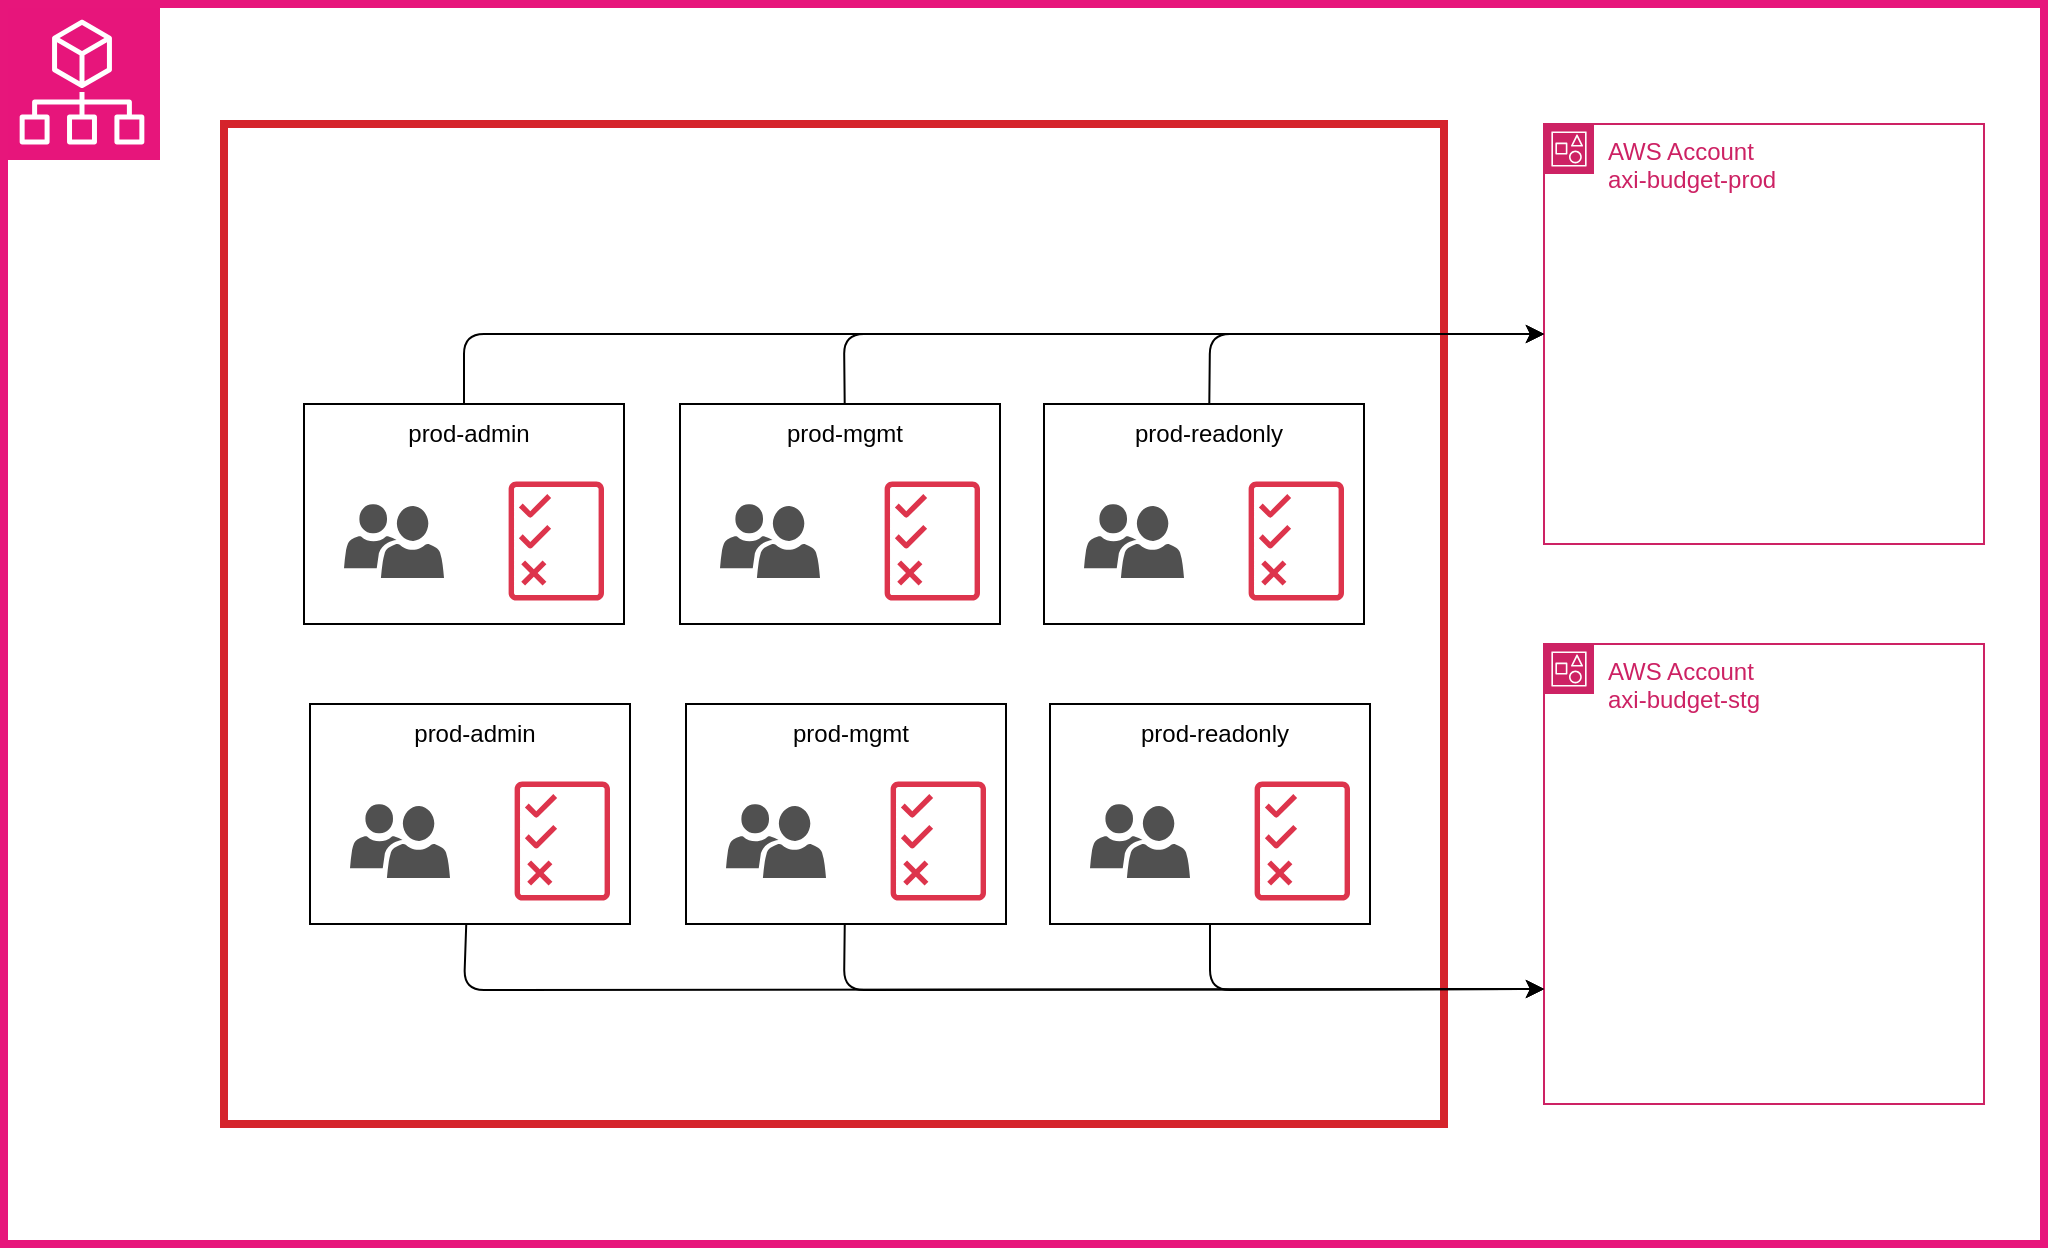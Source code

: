 <mxfile>
    <diagram id="E52CdGAwnchbUcqzu1KV" name="ページ1">
        <mxGraphModel dx="1173" dy="640" grid="1" gridSize="10" guides="1" tooltips="1" connect="1" arrows="1" fold="1" page="1" pageScale="1" pageWidth="1169" pageHeight="827" math="0" shadow="0">
            <root>
                <mxCell id="0"/>
                <mxCell id="1" parent="0"/>
                <mxCell id="2" value="" style="sketch=0;points=[[0,0,0],[0.25,0,0],[0.5,0,0],[0.75,0,0],[1,0,0],[0,1,0],[0.25,1,0],[0.5,1,0],[0.75,1,0],[1,1,0],[0,0.25,0],[0,0.5,0],[0,0.75,0],[1,0.25,0],[1,0.5,0],[1,0.75,0]];points=[[0,0,0],[0.25,0,0],[0.5,0,0],[0.75,0,0],[1,0,0],[0,1,0],[0.25,1,0],[0.5,1,0],[0.75,1,0],[1,1,0],[0,0.25,0],[0,0.5,0],[0,0.75,0],[1,0.25,0],[1,0.5,0],[1,0.75,0]];outlineConnect=0;fontColor=#232F3E;fillColor=#E7157B;strokeColor=#ffffff;dashed=0;verticalLabelPosition=bottom;verticalAlign=top;align=center;html=1;fontSize=12;fontStyle=0;aspect=fixed;shape=mxgraph.aws4.resourceIcon;resIcon=mxgraph.aws4.organizations;" vertex="1" parent="1">
                    <mxGeometry x="60" y="130" width="78" height="78" as="geometry"/>
                </mxCell>
                <mxCell id="4" value="" style="rounded=0;whiteSpace=wrap;html=1;fillColor=none;strokeColor=light-dark(#e7167b, #9d4545);strokeWidth=4;movable=0;resizable=0;rotatable=0;deletable=0;editable=0;locked=1;connectable=0;" vertex="1" parent="1">
                    <mxGeometry x="60" y="130" width="1020" height="620" as="geometry"/>
                </mxCell>
                <mxCell id="5" value="" style="shape=image;verticalLabelPosition=bottom;labelBackgroundColor=default;verticalAlign=top;aspect=fixed;imageAspect=0;image=https://d2908q01vomqb2.cloudfront.net/b3f0c7f6bb763af1be91d9e74eabfeb199dc1f1f/2023/12/28/IAM-IC-ForSocial.jpeg;clipPath=inset(16.67% 33.33% 16.67% 33.33%);" vertex="1" parent="1">
                    <mxGeometry x="170" y="190" width="70" height="70" as="geometry"/>
                </mxCell>
                <mxCell id="6" value="AWS Account&lt;div&gt;axi-budget-prod&lt;/div&gt;" style="points=[[0,0],[0.25,0],[0.5,0],[0.75,0],[1,0],[1,0.25],[1,0.5],[1,0.75],[1,1],[0.75,1],[0.5,1],[0.25,1],[0,1],[0,0.75],[0,0.5],[0,0.25]];outlineConnect=0;gradientColor=none;html=1;whiteSpace=wrap;fontSize=12;fontStyle=0;container=1;pointerEvents=0;collapsible=0;recursiveResize=0;shape=mxgraph.aws4.group;grIcon=mxgraph.aws4.group_account;strokeColor=#CD2264;fillColor=none;verticalAlign=top;align=left;spacingLeft=30;fontColor=#CD2264;dashed=0;" vertex="1" parent="1">
                    <mxGeometry x="830" y="190" width="220" height="210" as="geometry"/>
                </mxCell>
                <mxCell id="7" value="AWS Account&lt;div&gt;axi-budget-stg&lt;/div&gt;" style="points=[[0,0],[0.25,0],[0.5,0],[0.75,0],[1,0],[1,0.25],[1,0.5],[1,0.75],[1,1],[0.75,1],[0.5,1],[0.25,1],[0,1],[0,0.75],[0,0.5],[0,0.25]];outlineConnect=0;gradientColor=none;html=1;whiteSpace=wrap;fontSize=12;fontStyle=0;container=1;pointerEvents=0;collapsible=0;recursiveResize=0;shape=mxgraph.aws4.group;grIcon=mxgraph.aws4.group_account;strokeColor=#CD2264;fillColor=none;verticalAlign=top;align=left;spacingLeft=30;fontColor=#CD2264;dashed=0;" vertex="1" parent="1">
                    <mxGeometry x="830" y="450" width="220" height="230" as="geometry"/>
                </mxCell>
                <mxCell id="8" value="" style="rounded=0;whiteSpace=wrap;html=1;fillColor=none;strokeColor=light-dark(#d5242c, #ededed);strokeWidth=4;movable=0;resizable=0;rotatable=0;deletable=0;editable=0;locked=1;connectable=0;" vertex="1" parent="1">
                    <mxGeometry x="170" y="190" width="610" height="500" as="geometry"/>
                </mxCell>
                <mxCell id="43" style="edgeStyle=none;html=1;entryX=0;entryY=0.5;entryDx=0;entryDy=0;" edge="1" parent="1" source="9" target="6">
                    <mxGeometry relative="1" as="geometry">
                        <Array as="points">
                            <mxPoint x="290" y="295"/>
                        </Array>
                    </mxGeometry>
                </mxCell>
                <mxCell id="9" value="" style="rounded=0;whiteSpace=wrap;html=1;fillColor=none;" vertex="1" parent="1">
                    <mxGeometry x="210" y="330" width="160" height="110" as="geometry"/>
                </mxCell>
                <mxCell id="10" value="" style="sketch=0;outlineConnect=0;fontColor=#232F3E;gradientColor=none;fillColor=#DD344C;strokeColor=none;dashed=0;verticalLabelPosition=bottom;verticalAlign=top;align=center;html=1;fontSize=12;fontStyle=0;aspect=fixed;pointerEvents=1;shape=mxgraph.aws4.permissions;" vertex="1" parent="1">
                    <mxGeometry x="312.31" y="368.5" width="47.69" height="60" as="geometry"/>
                </mxCell>
                <mxCell id="11" value="" style="sketch=0;pointerEvents=1;shadow=0;dashed=0;html=1;strokeColor=none;labelPosition=center;verticalLabelPosition=bottom;verticalAlign=top;align=center;fillColor=#505050;shape=mxgraph.mscae.intune.user_group" vertex="1" parent="1">
                    <mxGeometry x="230" y="380" width="50" height="37" as="geometry"/>
                </mxCell>
                <mxCell id="12" value="prod-admin" style="text;html=1;align=center;verticalAlign=middle;whiteSpace=wrap;rounded=0;" vertex="1" parent="1">
                    <mxGeometry x="250" y="330" width="85" height="30" as="geometry"/>
                </mxCell>
                <mxCell id="23" value="" style="rounded=0;whiteSpace=wrap;html=1;fillColor=none;" vertex="1" parent="1">
                    <mxGeometry x="398" y="330" width="160" height="110" as="geometry"/>
                </mxCell>
                <mxCell id="24" value="" style="sketch=0;outlineConnect=0;fontColor=#232F3E;gradientColor=none;fillColor=#DD344C;strokeColor=none;dashed=0;verticalLabelPosition=bottom;verticalAlign=top;align=center;html=1;fontSize=12;fontStyle=0;aspect=fixed;pointerEvents=1;shape=mxgraph.aws4.permissions;" vertex="1" parent="1">
                    <mxGeometry x="500.31" y="368.5" width="47.69" height="60" as="geometry"/>
                </mxCell>
                <mxCell id="25" value="" style="sketch=0;pointerEvents=1;shadow=0;dashed=0;html=1;strokeColor=none;labelPosition=center;verticalLabelPosition=bottom;verticalAlign=top;align=center;fillColor=#505050;shape=mxgraph.mscae.intune.user_group" vertex="1" parent="1">
                    <mxGeometry x="418" y="380" width="50" height="37" as="geometry"/>
                </mxCell>
                <mxCell id="44" style="edgeStyle=none;html=1;entryX=0;entryY=0.5;entryDx=0;entryDy=0;" edge="1" parent="1" source="26" target="6">
                    <mxGeometry relative="1" as="geometry">
                        <Array as="points">
                            <mxPoint x="480" y="295"/>
                        </Array>
                    </mxGeometry>
                </mxCell>
                <mxCell id="26" value="prod-mgmt" style="text;html=1;align=center;verticalAlign=middle;whiteSpace=wrap;rounded=0;" vertex="1" parent="1">
                    <mxGeometry x="438" y="330" width="85" height="30" as="geometry"/>
                </mxCell>
                <mxCell id="27" value="" style="rounded=0;whiteSpace=wrap;html=1;fillColor=none;" vertex="1" parent="1">
                    <mxGeometry x="580" y="330" width="160" height="110" as="geometry"/>
                </mxCell>
                <mxCell id="28" value="" style="sketch=0;outlineConnect=0;fontColor=#232F3E;gradientColor=none;fillColor=#DD344C;strokeColor=none;dashed=0;verticalLabelPosition=bottom;verticalAlign=top;align=center;html=1;fontSize=12;fontStyle=0;aspect=fixed;pointerEvents=1;shape=mxgraph.aws4.permissions;" vertex="1" parent="1">
                    <mxGeometry x="682.31" y="368.5" width="47.69" height="60" as="geometry"/>
                </mxCell>
                <mxCell id="29" value="" style="sketch=0;pointerEvents=1;shadow=0;dashed=0;html=1;strokeColor=none;labelPosition=center;verticalLabelPosition=bottom;verticalAlign=top;align=center;fillColor=#505050;shape=mxgraph.mscae.intune.user_group" vertex="1" parent="1">
                    <mxGeometry x="600" y="380" width="50" height="37" as="geometry"/>
                </mxCell>
                <mxCell id="45" style="edgeStyle=none;html=1;entryX=0;entryY=0.5;entryDx=0;entryDy=0;" edge="1" parent="1" source="30" target="6">
                    <mxGeometry relative="1" as="geometry">
                        <Array as="points">
                            <mxPoint x="663" y="295"/>
                        </Array>
                    </mxGeometry>
                </mxCell>
                <mxCell id="30" value="prod-readonly" style="text;html=1;align=center;verticalAlign=middle;whiteSpace=wrap;rounded=0;" vertex="1" parent="1">
                    <mxGeometry x="620" y="330" width="85" height="30" as="geometry"/>
                </mxCell>
                <mxCell id="46" style="edgeStyle=none;html=1;entryX=0;entryY=0.75;entryDx=0;entryDy=0;" edge="1" parent="1" source="31" target="7">
                    <mxGeometry relative="1" as="geometry">
                        <Array as="points">
                            <mxPoint x="290" y="623"/>
                        </Array>
                    </mxGeometry>
                </mxCell>
                <mxCell id="31" value="" style="rounded=0;whiteSpace=wrap;html=1;fillColor=none;" vertex="1" parent="1">
                    <mxGeometry x="213" y="480" width="160" height="110" as="geometry"/>
                </mxCell>
                <mxCell id="32" value="" style="sketch=0;outlineConnect=0;fontColor=#232F3E;gradientColor=none;fillColor=#DD344C;strokeColor=none;dashed=0;verticalLabelPosition=bottom;verticalAlign=top;align=center;html=1;fontSize=12;fontStyle=0;aspect=fixed;pointerEvents=1;shape=mxgraph.aws4.permissions;" vertex="1" parent="1">
                    <mxGeometry x="315.31" y="518.5" width="47.69" height="60" as="geometry"/>
                </mxCell>
                <mxCell id="33" value="" style="sketch=0;pointerEvents=1;shadow=0;dashed=0;html=1;strokeColor=none;labelPosition=center;verticalLabelPosition=bottom;verticalAlign=top;align=center;fillColor=#505050;shape=mxgraph.mscae.intune.user_group" vertex="1" parent="1">
                    <mxGeometry x="233" y="530" width="50" height="37" as="geometry"/>
                </mxCell>
                <mxCell id="34" value="prod-admin" style="text;html=1;align=center;verticalAlign=middle;whiteSpace=wrap;rounded=0;" vertex="1" parent="1">
                    <mxGeometry x="253" y="480" width="85" height="30" as="geometry"/>
                </mxCell>
                <mxCell id="47" style="edgeStyle=none;html=1;entryX=0;entryY=0.75;entryDx=0;entryDy=0;" edge="1" parent="1" source="35" target="7">
                    <mxGeometry relative="1" as="geometry">
                        <Array as="points">
                            <mxPoint x="480" y="623"/>
                        </Array>
                    </mxGeometry>
                </mxCell>
                <mxCell id="35" value="" style="rounded=0;whiteSpace=wrap;html=1;fillColor=none;" vertex="1" parent="1">
                    <mxGeometry x="401" y="480" width="160" height="110" as="geometry"/>
                </mxCell>
                <mxCell id="36" value="" style="sketch=0;outlineConnect=0;fontColor=#232F3E;gradientColor=none;fillColor=#DD344C;strokeColor=none;dashed=0;verticalLabelPosition=bottom;verticalAlign=top;align=center;html=1;fontSize=12;fontStyle=0;aspect=fixed;pointerEvents=1;shape=mxgraph.aws4.permissions;" vertex="1" parent="1">
                    <mxGeometry x="503.31" y="518.5" width="47.69" height="60" as="geometry"/>
                </mxCell>
                <mxCell id="37" value="" style="sketch=0;pointerEvents=1;shadow=0;dashed=0;html=1;strokeColor=none;labelPosition=center;verticalLabelPosition=bottom;verticalAlign=top;align=center;fillColor=#505050;shape=mxgraph.mscae.intune.user_group" vertex="1" parent="1">
                    <mxGeometry x="421" y="530" width="50" height="37" as="geometry"/>
                </mxCell>
                <mxCell id="38" value="prod-mgmt" style="text;html=1;align=center;verticalAlign=middle;whiteSpace=wrap;rounded=0;" vertex="1" parent="1">
                    <mxGeometry x="441" y="480" width="85" height="30" as="geometry"/>
                </mxCell>
                <mxCell id="48" style="edgeStyle=none;html=1;entryX=0;entryY=0.75;entryDx=0;entryDy=0;" edge="1" parent="1" source="39" target="7">
                    <mxGeometry relative="1" as="geometry">
                        <Array as="points">
                            <mxPoint x="663" y="623"/>
                        </Array>
                    </mxGeometry>
                </mxCell>
                <mxCell id="39" value="" style="rounded=0;whiteSpace=wrap;html=1;fillColor=none;" vertex="1" parent="1">
                    <mxGeometry x="583" y="480" width="160" height="110" as="geometry"/>
                </mxCell>
                <mxCell id="40" value="" style="sketch=0;outlineConnect=0;fontColor=#232F3E;gradientColor=none;fillColor=#DD344C;strokeColor=none;dashed=0;verticalLabelPosition=bottom;verticalAlign=top;align=center;html=1;fontSize=12;fontStyle=0;aspect=fixed;pointerEvents=1;shape=mxgraph.aws4.permissions;" vertex="1" parent="1">
                    <mxGeometry x="685.31" y="518.5" width="47.69" height="60" as="geometry"/>
                </mxCell>
                <mxCell id="41" value="" style="sketch=0;pointerEvents=1;shadow=0;dashed=0;html=1;strokeColor=none;labelPosition=center;verticalLabelPosition=bottom;verticalAlign=top;align=center;fillColor=#505050;shape=mxgraph.mscae.intune.user_group" vertex="1" parent="1">
                    <mxGeometry x="603" y="530" width="50" height="37" as="geometry"/>
                </mxCell>
                <mxCell id="42" value="prod-readonly" style="text;html=1;align=center;verticalAlign=middle;whiteSpace=wrap;rounded=0;" vertex="1" parent="1">
                    <mxGeometry x="623" y="480" width="85" height="30" as="geometry"/>
                </mxCell>
            </root>
        </mxGraphModel>
    </diagram>
</mxfile>

